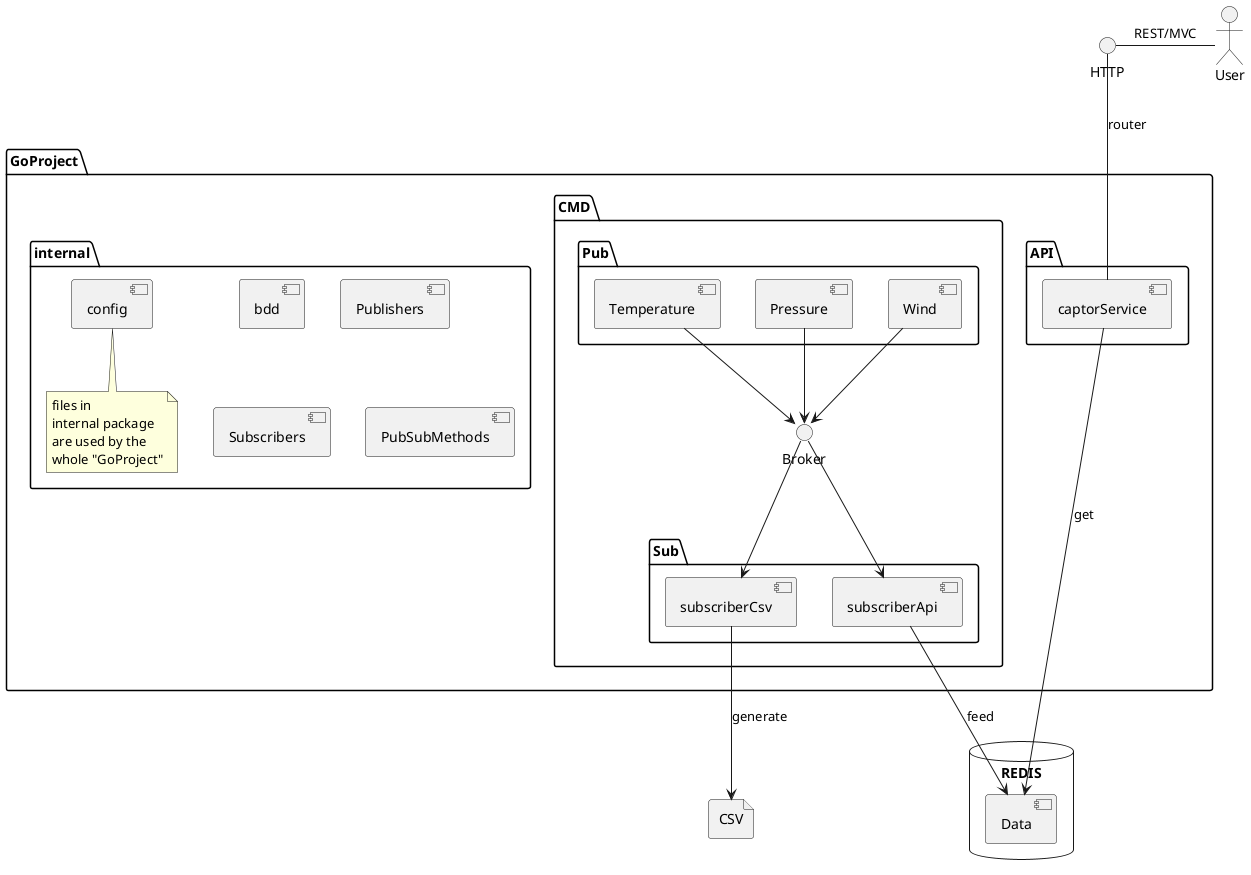 @startuml
'https://plantuml.com/component-diagram

interface HTTP

actor User
package "GoProject" {
package "API" {
    [captorService]
}

package "CMD" {
    package "Pub" {
        [Wind]
        [Temperature]
        [Pressure]


    }
    package "Sub" {
        [subscriberApi]
        [subscriberCsv]

    }
    interface Broker
}

package "internal" {
    [bdd]
    [config]
    [Publishers]
    [Subscribers]
    [PubSubMethods]
    note bottom of [config]
        files in
        internal package
        are used by the
        whole "GoProject"
    end note

}

}

database "REDIS"{
    [Data]

}

file "CSV"

User -left- HTTP : "REST/MVC"
HTTP -down- [captorService] : router
[captorService] -down-> [Data]: "get"

[subscriberApi] -down-> [Data]: "feed"
[subscriberCsv] -down-> "CSV": "generate"

[subscriberApi] <-up- "Broker"
[subscriberCsv] <-up- "Broker"
"Broker" <-up- [Wind]
"Broker" <-up- [Pressure]
"Broker" <-up- [Temperature]








@enduml
